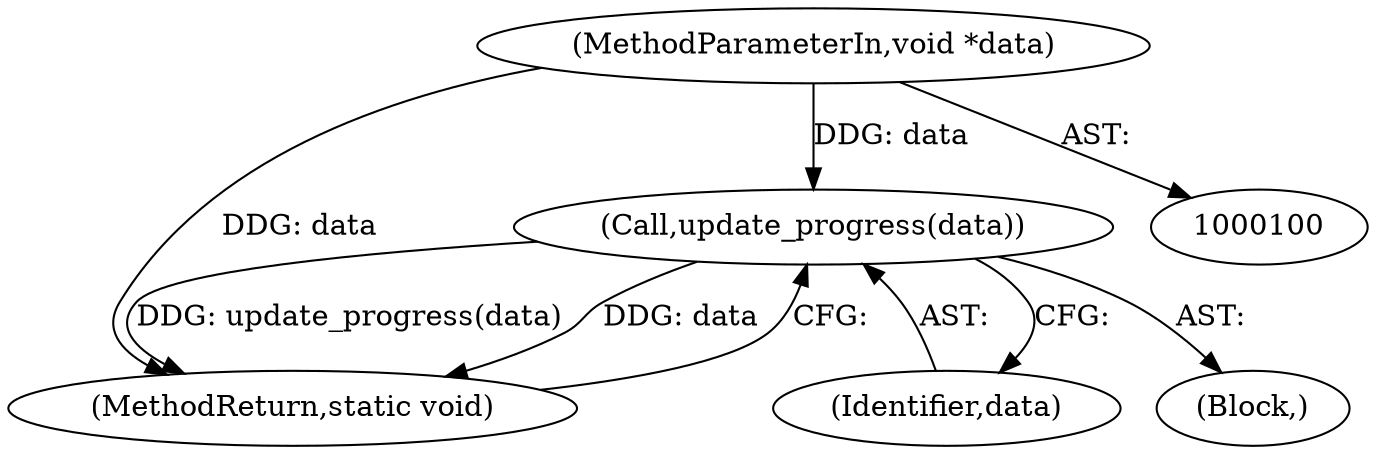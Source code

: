 digraph "0_git_de1e67d0703894cb6ea782e36abb63976ab07e60_10@API" {
"1000105" [label="(Call,update_progress(data))"];
"1000103" [label="(MethodParameterIn,void *data)"];
"1000104" [label="(Block,)"];
"1000103" [label="(MethodParameterIn,void *data)"];
"1000105" [label="(Call,update_progress(data))"];
"1000107" [label="(MethodReturn,static void)"];
"1000106" [label="(Identifier,data)"];
"1000105" -> "1000104"  [label="AST: "];
"1000105" -> "1000106"  [label="CFG: "];
"1000106" -> "1000105"  [label="AST: "];
"1000107" -> "1000105"  [label="CFG: "];
"1000105" -> "1000107"  [label="DDG: update_progress(data)"];
"1000105" -> "1000107"  [label="DDG: data"];
"1000103" -> "1000105"  [label="DDG: data"];
"1000103" -> "1000100"  [label="AST: "];
"1000103" -> "1000107"  [label="DDG: data"];
}
